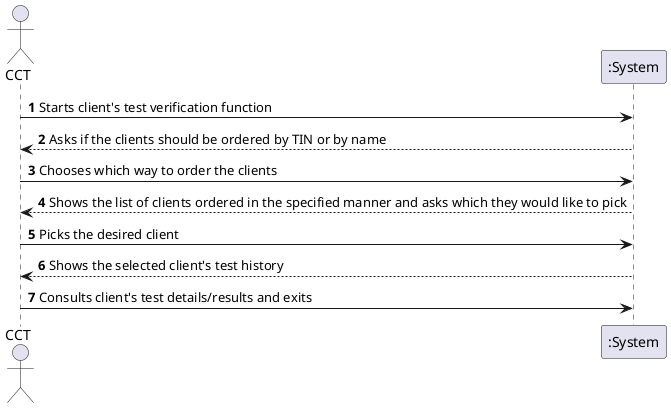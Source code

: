 @startuml

autonumber

actor "CCT"

"CCT" -> ":System": Starts client's test verification function
":System" --> "CCT": Asks if the clients should be ordered by TIN or by name
"CCT" -> ":System": Chooses which way to order the clients
":System" --> "CCT": Shows the list of clients ordered in the specified manner and asks which they would like to pick
"CCT" -> ":System": Picks the desired client
":System" --> "CCT": Shows the selected client's test history
"CCT" -> ":System": Consults client's test details/results and exits


@enduml